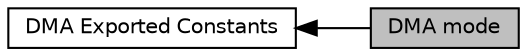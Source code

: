digraph "DMA mode"
{
  edge [fontname="Helvetica",fontsize="10",labelfontname="Helvetica",labelfontsize="10"];
  node [fontname="Helvetica",fontsize="10",shape=box];
  rankdir=LR;
  Node2 [label="DMA Exported Constants",height=0.2,width=0.4,color="black", fillcolor="white", style="filled",URL="$group___d_m_a___exported___constants.html",tooltip="DMA Exported constants."];
  Node1 [label="DMA mode",height=0.2,width=0.4,color="black", fillcolor="grey75", style="filled", fontcolor="black",tooltip="DMA mode."];
  Node2->Node1 [shape=plaintext, dir="back", style="solid"];
}
